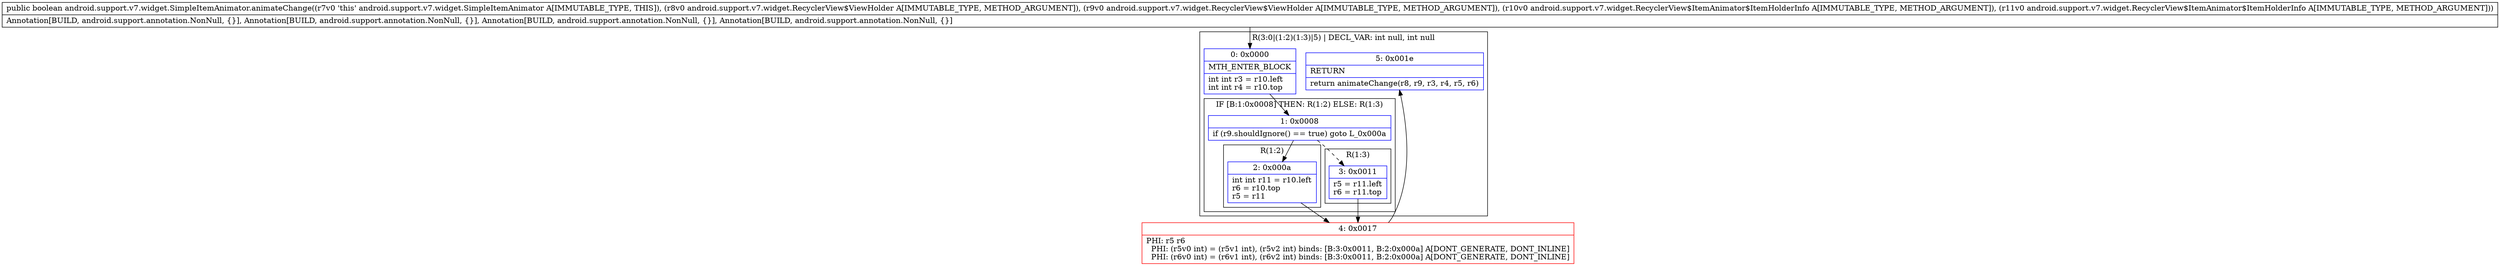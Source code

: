 digraph "CFG forandroid.support.v7.widget.SimpleItemAnimator.animateChange(Landroid\/support\/v7\/widget\/RecyclerView$ViewHolder;Landroid\/support\/v7\/widget\/RecyclerView$ViewHolder;Landroid\/support\/v7\/widget\/RecyclerView$ItemAnimator$ItemHolderInfo;Landroid\/support\/v7\/widget\/RecyclerView$ItemAnimator$ItemHolderInfo;)Z" {
subgraph cluster_Region_1327310147 {
label = "R(3:0|(1:2)(1:3)|5) | DECL_VAR: int null, int null\l";
node [shape=record,color=blue];
Node_0 [shape=record,label="{0\:\ 0x0000|MTH_ENTER_BLOCK\l|int int r3 = r10.left\lint int r4 = r10.top\l}"];
subgraph cluster_IfRegion_917278047 {
label = "IF [B:1:0x0008] THEN: R(1:2) ELSE: R(1:3)";
node [shape=record,color=blue];
Node_1 [shape=record,label="{1\:\ 0x0008|if (r9.shouldIgnore() == true) goto L_0x000a\l}"];
subgraph cluster_Region_687259175 {
label = "R(1:2)";
node [shape=record,color=blue];
Node_2 [shape=record,label="{2\:\ 0x000a|int int r11 = r10.left\lr6 = r10.top\lr5 = r11\l}"];
}
subgraph cluster_Region_1180840769 {
label = "R(1:3)";
node [shape=record,color=blue];
Node_3 [shape=record,label="{3\:\ 0x0011|r5 = r11.left\lr6 = r11.top\l}"];
}
}
Node_5 [shape=record,label="{5\:\ 0x001e|RETURN\l|return animateChange(r8, r9, r3, r4, r5, r6)\l}"];
}
Node_4 [shape=record,color=red,label="{4\:\ 0x0017|PHI: r5 r6 \l  PHI: (r5v0 int) = (r5v1 int), (r5v2 int) binds: [B:3:0x0011, B:2:0x000a] A[DONT_GENERATE, DONT_INLINE]\l  PHI: (r6v0 int) = (r6v1 int), (r6v2 int) binds: [B:3:0x0011, B:2:0x000a] A[DONT_GENERATE, DONT_INLINE]\l}"];
MethodNode[shape=record,label="{public boolean android.support.v7.widget.SimpleItemAnimator.animateChange((r7v0 'this' android.support.v7.widget.SimpleItemAnimator A[IMMUTABLE_TYPE, THIS]), (r8v0 android.support.v7.widget.RecyclerView$ViewHolder A[IMMUTABLE_TYPE, METHOD_ARGUMENT]), (r9v0 android.support.v7.widget.RecyclerView$ViewHolder A[IMMUTABLE_TYPE, METHOD_ARGUMENT]), (r10v0 android.support.v7.widget.RecyclerView$ItemAnimator$ItemHolderInfo A[IMMUTABLE_TYPE, METHOD_ARGUMENT]), (r11v0 android.support.v7.widget.RecyclerView$ItemAnimator$ItemHolderInfo A[IMMUTABLE_TYPE, METHOD_ARGUMENT]))  | Annotation[BUILD, android.support.annotation.NonNull, \{\}], Annotation[BUILD, android.support.annotation.NonNull, \{\}], Annotation[BUILD, android.support.annotation.NonNull, \{\}], Annotation[BUILD, android.support.annotation.NonNull, \{\}]\l}"];
MethodNode -> Node_0;
Node_0 -> Node_1;
Node_1 -> Node_2;
Node_1 -> Node_3[style=dashed];
Node_2 -> Node_4;
Node_3 -> Node_4;
Node_4 -> Node_5;
}

